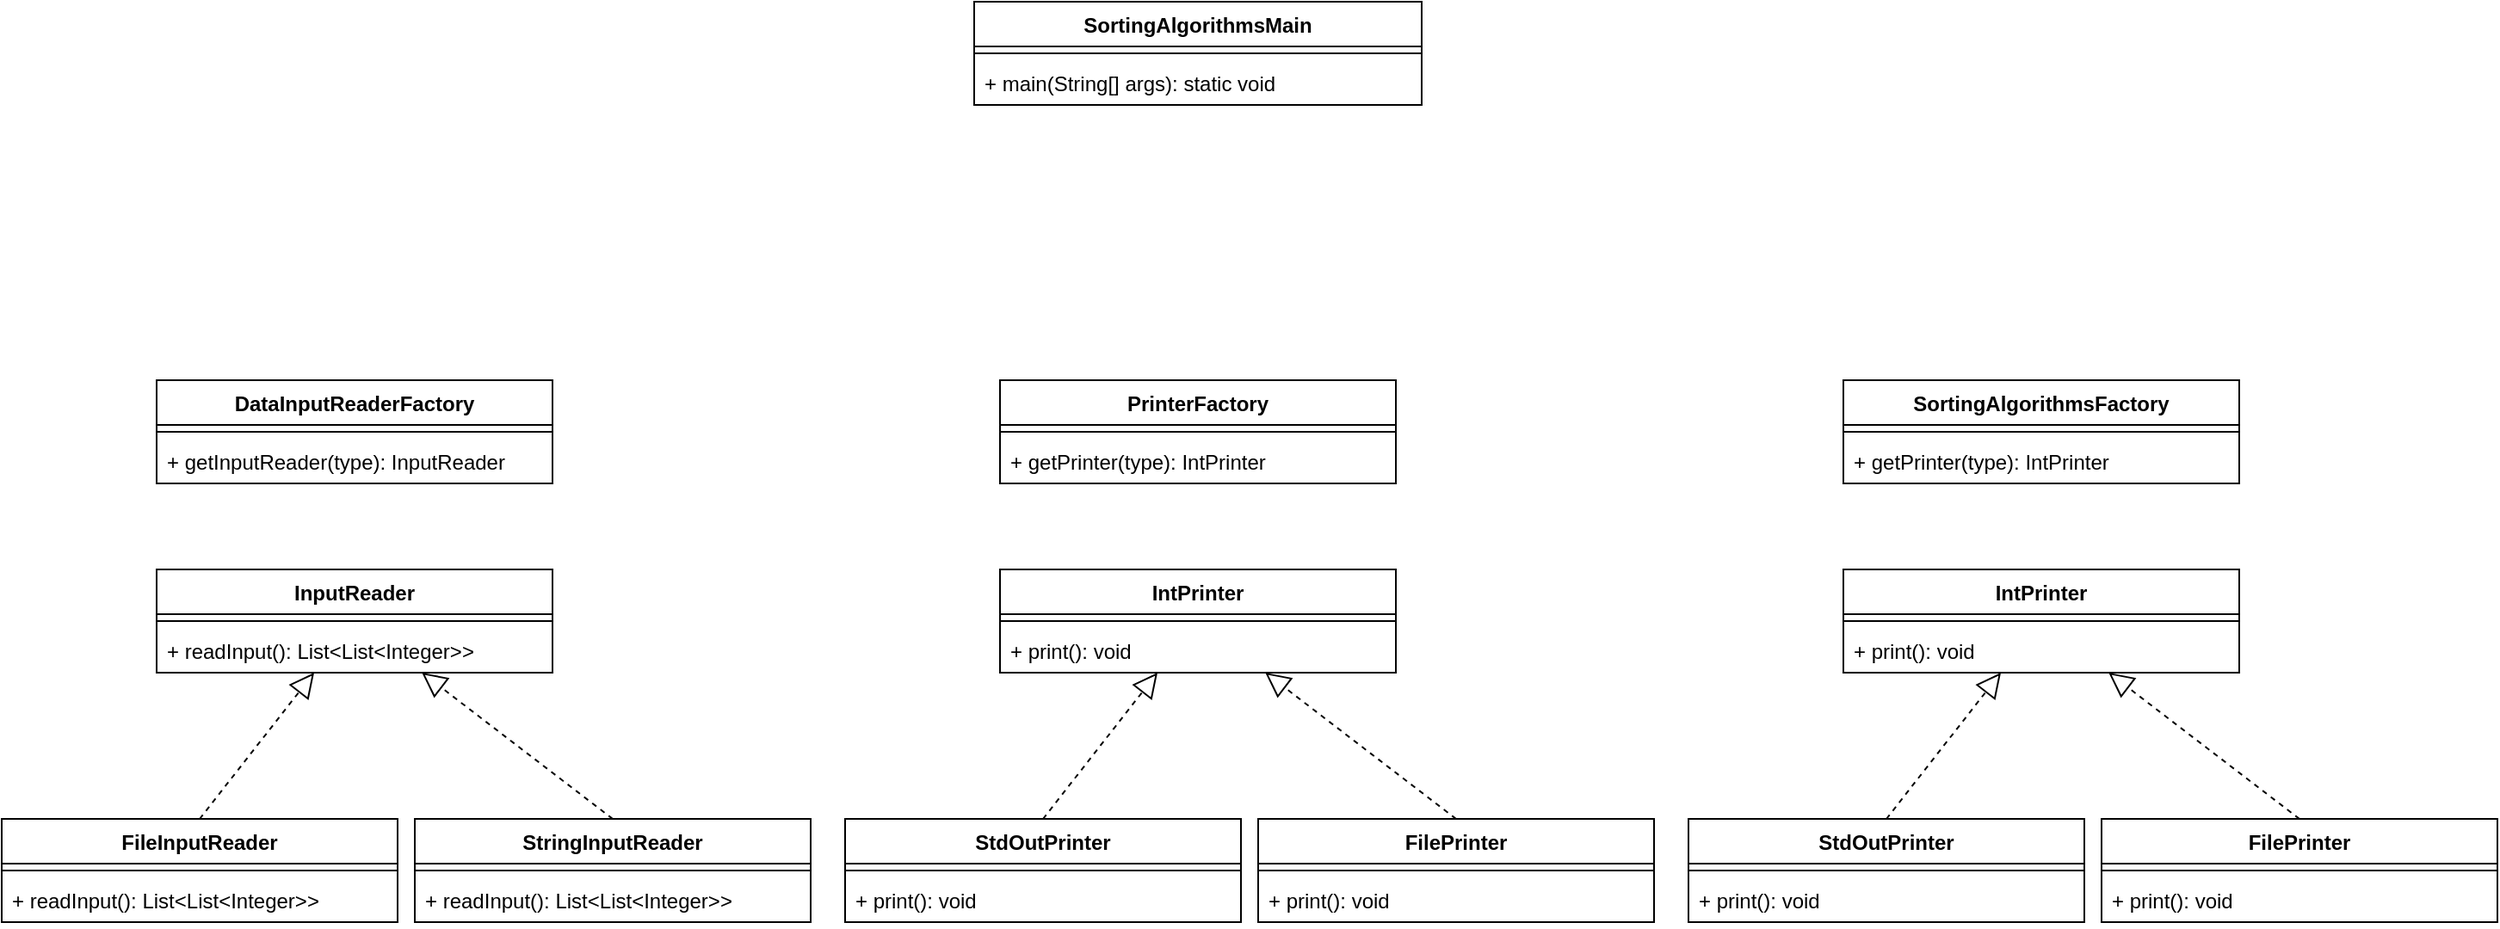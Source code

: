 <mxfile version="13.3.5" type="device"><diagram id="6_YIoCEQjGNIAgJsrrKK" name="Page-1"><mxGraphModel dx="1865" dy="607" grid="1" gridSize="10" guides="1" tooltips="1" connect="1" arrows="1" fold="1" page="1" pageScale="1" pageWidth="827" pageHeight="1169" math="0" shadow="0"><root><mxCell id="0"/><mxCell id="1" parent="0"/><mxCell id="30RtLiQd0csoSmMOq_H2-25" value="" style="endArrow=block;dashed=1;endFill=0;endSize=12;html=1;exitX=0.5;exitY=0;exitDx=0;exitDy=0;" edge="1" parent="1" source="30RtLiQd0csoSmMOq_H2-15" target="30RtLiQd0csoSmMOq_H2-12"><mxGeometry width="160" relative="1" as="geometry"><mxPoint y="500" as="sourcePoint"/><mxPoint x="160" y="500" as="targetPoint"/></mxGeometry></mxCell><mxCell id="30RtLiQd0csoSmMOq_H2-26" value="" style="endArrow=block;dashed=1;endFill=0;endSize=12;html=1;exitX=0.5;exitY=0;exitDx=0;exitDy=0;" edge="1" parent="1" source="30RtLiQd0csoSmMOq_H2-18" target="30RtLiQd0csoSmMOq_H2-12"><mxGeometry width="160" relative="1" as="geometry"><mxPoint x="340" y="380" as="sourcePoint"/><mxPoint x="500" y="380" as="targetPoint"/></mxGeometry></mxCell><mxCell id="30RtLiQd0csoSmMOq_H2-15" value="FileInputReader" style="swimlane;fontStyle=1;align=center;verticalAlign=top;childLayout=stackLayout;horizontal=1;startSize=26;horizontalStack=0;resizeParent=1;resizeParentMax=0;resizeLast=0;collapsible=1;marginBottom=0;" vertex="1" parent="1"><mxGeometry x="-20" y="525" width="230" height="60" as="geometry"/></mxCell><mxCell id="30RtLiQd0csoSmMOq_H2-16" value="" style="line;strokeWidth=1;fillColor=none;align=left;verticalAlign=middle;spacingTop=-1;spacingLeft=3;spacingRight=3;rotatable=0;labelPosition=right;points=[];portConstraint=eastwest;" vertex="1" parent="30RtLiQd0csoSmMOq_H2-15"><mxGeometry y="26" width="230" height="8" as="geometry"/></mxCell><mxCell id="30RtLiQd0csoSmMOq_H2-17" value="+ readInput(): List&lt;List&lt;Integer&gt;&gt;" style="text;strokeColor=none;fillColor=none;align=left;verticalAlign=top;spacingLeft=4;spacingRight=4;overflow=hidden;rotatable=0;points=[[0,0.5],[1,0.5]];portConstraint=eastwest;" vertex="1" parent="30RtLiQd0csoSmMOq_H2-15"><mxGeometry y="34" width="230" height="26" as="geometry"/></mxCell><mxCell id="30RtLiQd0csoSmMOq_H2-18" value="StringInputReader" style="swimlane;fontStyle=1;align=center;verticalAlign=top;childLayout=stackLayout;horizontal=1;startSize=26;horizontalStack=0;resizeParent=1;resizeParentMax=0;resizeLast=0;collapsible=1;marginBottom=0;" vertex="1" parent="1"><mxGeometry x="220" y="525" width="230" height="60" as="geometry"/></mxCell><mxCell id="30RtLiQd0csoSmMOq_H2-19" value="" style="line;strokeWidth=1;fillColor=none;align=left;verticalAlign=middle;spacingTop=-1;spacingLeft=3;spacingRight=3;rotatable=0;labelPosition=right;points=[];portConstraint=eastwest;" vertex="1" parent="30RtLiQd0csoSmMOq_H2-18"><mxGeometry y="26" width="230" height="8" as="geometry"/></mxCell><mxCell id="30RtLiQd0csoSmMOq_H2-20" value="+ readInput(): List&lt;List&lt;Integer&gt;&gt;" style="text;strokeColor=none;fillColor=none;align=left;verticalAlign=top;spacingLeft=4;spacingRight=4;overflow=hidden;rotatable=0;points=[[0,0.5],[1,0.5]];portConstraint=eastwest;" vertex="1" parent="30RtLiQd0csoSmMOq_H2-18"><mxGeometry y="34" width="230" height="26" as="geometry"/></mxCell><mxCell id="30RtLiQd0csoSmMOq_H2-12" value="InputReader" style="swimlane;fontStyle=1;align=center;verticalAlign=top;childLayout=stackLayout;horizontal=1;startSize=26;horizontalStack=0;resizeParent=1;resizeParentMax=0;resizeLast=0;collapsible=1;marginBottom=0;" vertex="1" parent="1"><mxGeometry x="70" y="380" width="230" height="60" as="geometry"/></mxCell><mxCell id="30RtLiQd0csoSmMOq_H2-13" value="" style="line;strokeWidth=1;fillColor=none;align=left;verticalAlign=middle;spacingTop=-1;spacingLeft=3;spacingRight=3;rotatable=0;labelPosition=right;points=[];portConstraint=eastwest;" vertex="1" parent="30RtLiQd0csoSmMOq_H2-12"><mxGeometry y="26" width="230" height="8" as="geometry"/></mxCell><mxCell id="30RtLiQd0csoSmMOq_H2-14" value="+ readInput(): List&lt;List&lt;Integer&gt;&gt;" style="text;strokeColor=none;fillColor=none;align=left;verticalAlign=top;spacingLeft=4;spacingRight=4;overflow=hidden;rotatable=0;points=[[0,0.5],[1,0.5]];portConstraint=eastwest;" vertex="1" parent="30RtLiQd0csoSmMOq_H2-12"><mxGeometry y="34" width="230" height="26" as="geometry"/></mxCell><mxCell id="30RtLiQd0csoSmMOq_H2-6" value="DataInputReaderFactory" style="swimlane;fontStyle=1;align=center;verticalAlign=top;childLayout=stackLayout;horizontal=1;startSize=26;horizontalStack=0;resizeParent=1;resizeParentMax=0;resizeLast=0;collapsible=1;marginBottom=0;" vertex="1" parent="1"><mxGeometry x="70" y="270" width="230" height="60" as="geometry"/></mxCell><mxCell id="30RtLiQd0csoSmMOq_H2-8" value="" style="line;strokeWidth=1;fillColor=none;align=left;verticalAlign=middle;spacingTop=-1;spacingLeft=3;spacingRight=3;rotatable=0;labelPosition=right;points=[];portConstraint=eastwest;" vertex="1" parent="30RtLiQd0csoSmMOq_H2-6"><mxGeometry y="26" width="230" height="8" as="geometry"/></mxCell><mxCell id="30RtLiQd0csoSmMOq_H2-9" value="+ getInputReader(type): InputReader" style="text;strokeColor=none;fillColor=none;align=left;verticalAlign=top;spacingLeft=4;spacingRight=4;overflow=hidden;rotatable=0;points=[[0,0.5],[1,0.5]];portConstraint=eastwest;" vertex="1" parent="30RtLiQd0csoSmMOq_H2-6"><mxGeometry y="34" width="230" height="26" as="geometry"/></mxCell><mxCell id="30RtLiQd0csoSmMOq_H2-30" value="" style="endArrow=block;dashed=1;endFill=0;endSize=12;html=1;exitX=0.5;exitY=0;exitDx=0;exitDy=0;" edge="1" parent="1" source="30RtLiQd0csoSmMOq_H2-32" target="30RtLiQd0csoSmMOq_H2-38"><mxGeometry width="160" relative="1" as="geometry"><mxPoint x="490" y="500" as="sourcePoint"/><mxPoint x="650" y="500" as="targetPoint"/></mxGeometry></mxCell><mxCell id="30RtLiQd0csoSmMOq_H2-31" value="" style="endArrow=block;dashed=1;endFill=0;endSize=12;html=1;exitX=0.5;exitY=0;exitDx=0;exitDy=0;" edge="1" parent="1" source="30RtLiQd0csoSmMOq_H2-35" target="30RtLiQd0csoSmMOq_H2-38"><mxGeometry width="160" relative="1" as="geometry"><mxPoint x="830" y="380" as="sourcePoint"/><mxPoint x="990" y="380" as="targetPoint"/></mxGeometry></mxCell><mxCell id="30RtLiQd0csoSmMOq_H2-32" value="StdOutPrinter" style="swimlane;fontStyle=1;align=center;verticalAlign=top;childLayout=stackLayout;horizontal=1;startSize=26;horizontalStack=0;resizeParent=1;resizeParentMax=0;resizeLast=0;collapsible=1;marginBottom=0;" vertex="1" parent="1"><mxGeometry x="470" y="525" width="230" height="60" as="geometry"/></mxCell><mxCell id="30RtLiQd0csoSmMOq_H2-33" value="" style="line;strokeWidth=1;fillColor=none;align=left;verticalAlign=middle;spacingTop=-1;spacingLeft=3;spacingRight=3;rotatable=0;labelPosition=right;points=[];portConstraint=eastwest;" vertex="1" parent="30RtLiQd0csoSmMOq_H2-32"><mxGeometry y="26" width="230" height="8" as="geometry"/></mxCell><mxCell id="30RtLiQd0csoSmMOq_H2-34" value="+ print(): void" style="text;strokeColor=none;fillColor=none;align=left;verticalAlign=top;spacingLeft=4;spacingRight=4;overflow=hidden;rotatable=0;points=[[0,0.5],[1,0.5]];portConstraint=eastwest;" vertex="1" parent="30RtLiQd0csoSmMOq_H2-32"><mxGeometry y="34" width="230" height="26" as="geometry"/></mxCell><mxCell id="30RtLiQd0csoSmMOq_H2-35" value="FilePrinter" style="swimlane;fontStyle=1;align=center;verticalAlign=top;childLayout=stackLayout;horizontal=1;startSize=26;horizontalStack=0;resizeParent=1;resizeParentMax=0;resizeLast=0;collapsible=1;marginBottom=0;" vertex="1" parent="1"><mxGeometry x="710" y="525" width="230" height="60" as="geometry"/></mxCell><mxCell id="30RtLiQd0csoSmMOq_H2-36" value="" style="line;strokeWidth=1;fillColor=none;align=left;verticalAlign=middle;spacingTop=-1;spacingLeft=3;spacingRight=3;rotatable=0;labelPosition=right;points=[];portConstraint=eastwest;" vertex="1" parent="30RtLiQd0csoSmMOq_H2-35"><mxGeometry y="26" width="230" height="8" as="geometry"/></mxCell><mxCell id="30RtLiQd0csoSmMOq_H2-37" value="+ print(): void" style="text;strokeColor=none;fillColor=none;align=left;verticalAlign=top;spacingLeft=4;spacingRight=4;overflow=hidden;rotatable=0;points=[[0,0.5],[1,0.5]];portConstraint=eastwest;" vertex="1" parent="30RtLiQd0csoSmMOq_H2-35"><mxGeometry y="34" width="230" height="26" as="geometry"/></mxCell><mxCell id="30RtLiQd0csoSmMOq_H2-38" value="IntPrinter" style="swimlane;fontStyle=1;align=center;verticalAlign=top;childLayout=stackLayout;horizontal=1;startSize=26;horizontalStack=0;resizeParent=1;resizeParentMax=0;resizeLast=0;collapsible=1;marginBottom=0;" vertex="1" parent="1"><mxGeometry x="560" y="380" width="230" height="60" as="geometry"/></mxCell><mxCell id="30RtLiQd0csoSmMOq_H2-39" value="" style="line;strokeWidth=1;fillColor=none;align=left;verticalAlign=middle;spacingTop=-1;spacingLeft=3;spacingRight=3;rotatable=0;labelPosition=right;points=[];portConstraint=eastwest;" vertex="1" parent="30RtLiQd0csoSmMOq_H2-38"><mxGeometry y="26" width="230" height="8" as="geometry"/></mxCell><mxCell id="30RtLiQd0csoSmMOq_H2-40" value="+ print(): void" style="text;strokeColor=none;fillColor=none;align=left;verticalAlign=top;spacingLeft=4;spacingRight=4;overflow=hidden;rotatable=0;points=[[0,0.5],[1,0.5]];portConstraint=eastwest;" vertex="1" parent="30RtLiQd0csoSmMOq_H2-38"><mxGeometry y="34" width="230" height="26" as="geometry"/></mxCell><mxCell id="30RtLiQd0csoSmMOq_H2-27" value="PrinterFactory" style="swimlane;fontStyle=1;align=center;verticalAlign=top;childLayout=stackLayout;horizontal=1;startSize=26;horizontalStack=0;resizeParent=1;resizeParentMax=0;resizeLast=0;collapsible=1;marginBottom=0;" vertex="1" parent="1"><mxGeometry x="560" y="270" width="230" height="60" as="geometry"/></mxCell><mxCell id="30RtLiQd0csoSmMOq_H2-28" value="" style="line;strokeWidth=1;fillColor=none;align=left;verticalAlign=middle;spacingTop=-1;spacingLeft=3;spacingRight=3;rotatable=0;labelPosition=right;points=[];portConstraint=eastwest;" vertex="1" parent="30RtLiQd0csoSmMOq_H2-27"><mxGeometry y="26" width="230" height="8" as="geometry"/></mxCell><mxCell id="30RtLiQd0csoSmMOq_H2-29" value="+ getPrinter(type): IntPrinter" style="text;strokeColor=none;fillColor=none;align=left;verticalAlign=top;spacingLeft=4;spacingRight=4;overflow=hidden;rotatable=0;points=[[0,0.5],[1,0.5]];portConstraint=eastwest;" vertex="1" parent="30RtLiQd0csoSmMOq_H2-27"><mxGeometry y="34" width="230" height="26" as="geometry"/></mxCell><mxCell id="30RtLiQd0csoSmMOq_H2-2" value="SortingAlgorithmsMain" style="swimlane;fontStyle=1;align=center;verticalAlign=top;childLayout=stackLayout;horizontal=1;startSize=26;horizontalStack=0;resizeParent=1;resizeParentMax=0;resizeLast=0;collapsible=1;marginBottom=0;" vertex="1" parent="1"><mxGeometry x="545" y="50" width="260" height="60" as="geometry"/></mxCell><mxCell id="30RtLiQd0csoSmMOq_H2-4" value="" style="line;strokeWidth=1;fillColor=none;align=left;verticalAlign=middle;spacingTop=-1;spacingLeft=3;spacingRight=3;rotatable=0;labelPosition=right;points=[];portConstraint=eastwest;" vertex="1" parent="30RtLiQd0csoSmMOq_H2-2"><mxGeometry y="26" width="260" height="8" as="geometry"/></mxCell><mxCell id="30RtLiQd0csoSmMOq_H2-5" value="+ main(String[] args): static void" style="text;strokeColor=none;fillColor=none;align=left;verticalAlign=top;spacingLeft=4;spacingRight=4;overflow=hidden;rotatable=0;points=[[0,0.5],[1,0.5]];portConstraint=eastwest;" vertex="1" parent="30RtLiQd0csoSmMOq_H2-2"><mxGeometry y="34" width="260" height="26" as="geometry"/></mxCell><mxCell id="30RtLiQd0csoSmMOq_H2-41" value="" style="endArrow=block;dashed=1;endFill=0;endSize=12;html=1;exitX=0.5;exitY=0;exitDx=0;exitDy=0;" edge="1" parent="1" source="30RtLiQd0csoSmMOq_H2-43" target="30RtLiQd0csoSmMOq_H2-49"><mxGeometry width="160" relative="1" as="geometry"><mxPoint x="980" y="500" as="sourcePoint"/><mxPoint x="1140" y="500" as="targetPoint"/></mxGeometry></mxCell><mxCell id="30RtLiQd0csoSmMOq_H2-42" value="" style="endArrow=block;dashed=1;endFill=0;endSize=12;html=1;exitX=0.5;exitY=0;exitDx=0;exitDy=0;" edge="1" parent="1" source="30RtLiQd0csoSmMOq_H2-46" target="30RtLiQd0csoSmMOq_H2-49"><mxGeometry width="160" relative="1" as="geometry"><mxPoint x="1320" y="380" as="sourcePoint"/><mxPoint x="1480" y="380" as="targetPoint"/></mxGeometry></mxCell><mxCell id="30RtLiQd0csoSmMOq_H2-43" value="StdOutPrinter" style="swimlane;fontStyle=1;align=center;verticalAlign=top;childLayout=stackLayout;horizontal=1;startSize=26;horizontalStack=0;resizeParent=1;resizeParentMax=0;resizeLast=0;collapsible=1;marginBottom=0;" vertex="1" parent="1"><mxGeometry x="960" y="525" width="230" height="60" as="geometry"/></mxCell><mxCell id="30RtLiQd0csoSmMOq_H2-44" value="" style="line;strokeWidth=1;fillColor=none;align=left;verticalAlign=middle;spacingTop=-1;spacingLeft=3;spacingRight=3;rotatable=0;labelPosition=right;points=[];portConstraint=eastwest;" vertex="1" parent="30RtLiQd0csoSmMOq_H2-43"><mxGeometry y="26" width="230" height="8" as="geometry"/></mxCell><mxCell id="30RtLiQd0csoSmMOq_H2-45" value="+ print(): void" style="text;strokeColor=none;fillColor=none;align=left;verticalAlign=top;spacingLeft=4;spacingRight=4;overflow=hidden;rotatable=0;points=[[0,0.5],[1,0.5]];portConstraint=eastwest;" vertex="1" parent="30RtLiQd0csoSmMOq_H2-43"><mxGeometry y="34" width="230" height="26" as="geometry"/></mxCell><mxCell id="30RtLiQd0csoSmMOq_H2-46" value="FilePrinter" style="swimlane;fontStyle=1;align=center;verticalAlign=top;childLayout=stackLayout;horizontal=1;startSize=26;horizontalStack=0;resizeParent=1;resizeParentMax=0;resizeLast=0;collapsible=1;marginBottom=0;" vertex="1" parent="1"><mxGeometry x="1200" y="525" width="230" height="60" as="geometry"/></mxCell><mxCell id="30RtLiQd0csoSmMOq_H2-47" value="" style="line;strokeWidth=1;fillColor=none;align=left;verticalAlign=middle;spacingTop=-1;spacingLeft=3;spacingRight=3;rotatable=0;labelPosition=right;points=[];portConstraint=eastwest;" vertex="1" parent="30RtLiQd0csoSmMOq_H2-46"><mxGeometry y="26" width="230" height="8" as="geometry"/></mxCell><mxCell id="30RtLiQd0csoSmMOq_H2-48" value="+ print(): void" style="text;strokeColor=none;fillColor=none;align=left;verticalAlign=top;spacingLeft=4;spacingRight=4;overflow=hidden;rotatable=0;points=[[0,0.5],[1,0.5]];portConstraint=eastwest;" vertex="1" parent="30RtLiQd0csoSmMOq_H2-46"><mxGeometry y="34" width="230" height="26" as="geometry"/></mxCell><mxCell id="30RtLiQd0csoSmMOq_H2-49" value="IntPrinter" style="swimlane;fontStyle=1;align=center;verticalAlign=top;childLayout=stackLayout;horizontal=1;startSize=26;horizontalStack=0;resizeParent=1;resizeParentMax=0;resizeLast=0;collapsible=1;marginBottom=0;" vertex="1" parent="1"><mxGeometry x="1050" y="380" width="230" height="60" as="geometry"/></mxCell><mxCell id="30RtLiQd0csoSmMOq_H2-50" value="" style="line;strokeWidth=1;fillColor=none;align=left;verticalAlign=middle;spacingTop=-1;spacingLeft=3;spacingRight=3;rotatable=0;labelPosition=right;points=[];portConstraint=eastwest;" vertex="1" parent="30RtLiQd0csoSmMOq_H2-49"><mxGeometry y="26" width="230" height="8" as="geometry"/></mxCell><mxCell id="30RtLiQd0csoSmMOq_H2-51" value="+ print(): void" style="text;strokeColor=none;fillColor=none;align=left;verticalAlign=top;spacingLeft=4;spacingRight=4;overflow=hidden;rotatable=0;points=[[0,0.5],[1,0.5]];portConstraint=eastwest;" vertex="1" parent="30RtLiQd0csoSmMOq_H2-49"><mxGeometry y="34" width="230" height="26" as="geometry"/></mxCell><mxCell id="30RtLiQd0csoSmMOq_H2-52" value="SortingAlgorithmsFactory" style="swimlane;fontStyle=1;align=center;verticalAlign=top;childLayout=stackLayout;horizontal=1;startSize=26;horizontalStack=0;resizeParent=1;resizeParentMax=0;resizeLast=0;collapsible=1;marginBottom=0;" vertex="1" parent="1"><mxGeometry x="1050" y="270" width="230" height="60" as="geometry"/></mxCell><mxCell id="30RtLiQd0csoSmMOq_H2-53" value="" style="line;strokeWidth=1;fillColor=none;align=left;verticalAlign=middle;spacingTop=-1;spacingLeft=3;spacingRight=3;rotatable=0;labelPosition=right;points=[];portConstraint=eastwest;" vertex="1" parent="30RtLiQd0csoSmMOq_H2-52"><mxGeometry y="26" width="230" height="8" as="geometry"/></mxCell><mxCell id="30RtLiQd0csoSmMOq_H2-54" value="+ getPrinter(type): IntPrinter" style="text;strokeColor=none;fillColor=none;align=left;verticalAlign=top;spacingLeft=4;spacingRight=4;overflow=hidden;rotatable=0;points=[[0,0.5],[1,0.5]];portConstraint=eastwest;" vertex="1" parent="30RtLiQd0csoSmMOq_H2-52"><mxGeometry y="34" width="230" height="26" as="geometry"/></mxCell></root></mxGraphModel></diagram></mxfile>